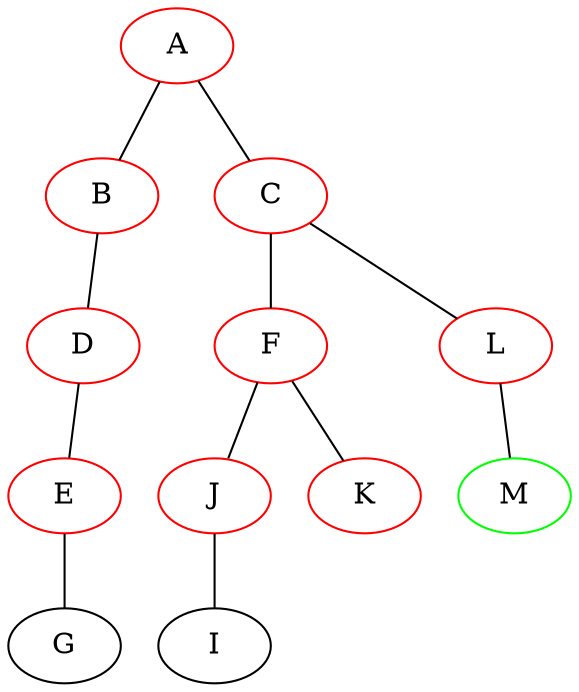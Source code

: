 // BFS
graph {
	A [color=red]
	B [color=red]
	C [color=red]
	D [color=red]
	F [color=red]
	L [color=red]
	E [color=red]
	J [color=red]
	K [color=red]
	M [color=green]
	A -- B
	A -- C
	B -- D
	C -- F
	C -- L
	D -- E
	F -- J
	F -- K
	L -- M
	E -- G
	J -- I
}
